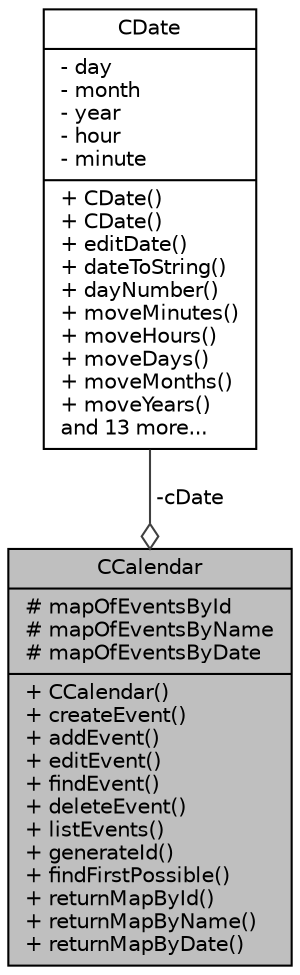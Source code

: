 digraph "CCalendar"
{
 // LATEX_PDF_SIZE
  edge [fontname="Helvetica",fontsize="10",labelfontname="Helvetica",labelfontsize="10"];
  node [fontname="Helvetica",fontsize="10",shape=record];
  Node1 [label="{CCalendar\n|# mapOfEventsById\l# mapOfEventsByName\l# mapOfEventsByDate\l|+ CCalendar()\l+ createEvent()\l+ addEvent()\l+ editEvent()\l+ findEvent()\l+ deleteEvent()\l+ listEvents()\l+ generateId()\l+ findFirstPossible()\l+ returnMapById()\l+ returnMapByName()\l+ returnMapByDate()\l}",height=0.2,width=0.4,color="black", fillcolor="grey75", style="filled", fontcolor="black",tooltip=" "];
  Node2 -> Node1 [color="grey25",fontsize="10",style="solid",label=" -cDate" ,arrowhead="odiamond",fontname="Helvetica"];
  Node2 [label="{CDate\n|- day\l- month\l- year\l- hour\l- minute\l|+ CDate()\l+ CDate()\l+ editDate()\l+ dateToString()\l+ dayNumber()\l+ moveMinutes()\l+ moveHours()\l+ moveDays()\l+ moveMonths()\l+ moveYears()\land 13 more...\l}",height=0.2,width=0.4,color="black", fillcolor="white", style="filled",URL="$classCDate.html",tooltip=" "];
}
